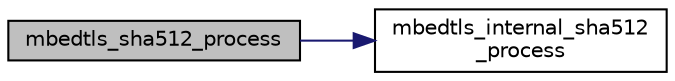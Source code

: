 digraph "mbedtls_sha512_process"
{
 // LATEX_PDF_SIZE
  edge [fontname="Helvetica",fontsize="10",labelfontname="Helvetica",labelfontsize="10"];
  node [fontname="Helvetica",fontsize="10",shape=record];
  rankdir="LR";
  Node1 [label="mbedtls_sha512_process",height=0.2,width=0.4,color="black", fillcolor="grey75", style="filled", fontcolor="black",tooltip="This function processes a single data block within the ongoing SHA-512 computation...."];
  Node1 -> Node2 [color="midnightblue",fontsize="10",style="solid",fontname="Helvetica"];
  Node2 [label="mbedtls_internal_sha512\l_process",height=0.2,width=0.4,color="black", fillcolor="white", style="filled",URL="$df/dd2/sha512_8c.html#a2444643f71eb582c81a60c4dfd04f894",tooltip="This function processes a single data block within the ongoing SHA-512 computation."];
}
